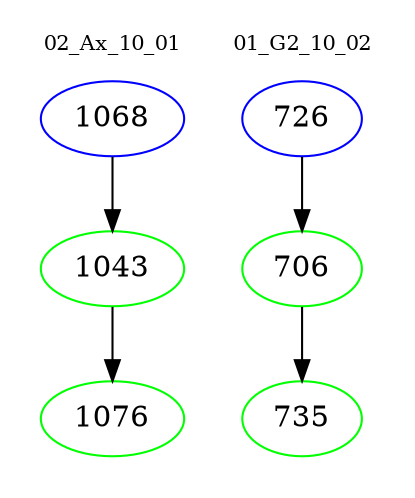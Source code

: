 digraph{
subgraph cluster_0 {
color = white
label = "02_Ax_10_01";
fontsize=10;
T0_1068 [label="1068", color="blue"]
T0_1068 -> T0_1043 [color="black"]
T0_1043 [label="1043", color="green"]
T0_1043 -> T0_1076 [color="black"]
T0_1076 [label="1076", color="green"]
}
subgraph cluster_1 {
color = white
label = "01_G2_10_02";
fontsize=10;
T1_726 [label="726", color="blue"]
T1_726 -> T1_706 [color="black"]
T1_706 [label="706", color="green"]
T1_706 -> T1_735 [color="black"]
T1_735 [label="735", color="green"]
}
}
